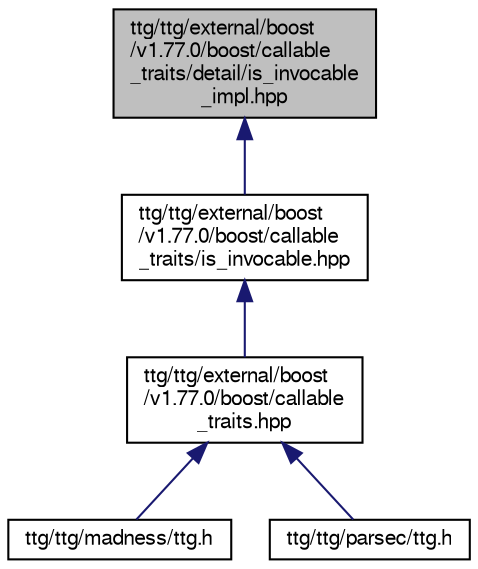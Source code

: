 digraph "ttg/ttg/external/boost/v1.77.0/boost/callable_traits/detail/is_invocable_impl.hpp"
{
 // LATEX_PDF_SIZE
  edge [fontname="FreeSans",fontsize="10",labelfontname="FreeSans",labelfontsize="10"];
  node [fontname="FreeSans",fontsize="10",shape=record];
  Node1 [label="ttg/ttg/external/boost\l/v1.77.0/boost/callable\l_traits/detail/is_invocable\l_impl.hpp",height=0.2,width=0.4,color="black", fillcolor="grey75", style="filled", fontcolor="black",tooltip=" "];
  Node1 -> Node2 [dir="back",color="midnightblue",fontsize="10",style="solid",fontname="FreeSans"];
  Node2 [label="ttg/ttg/external/boost\l/v1.77.0/boost/callable\l_traits/is_invocable.hpp",height=0.2,width=0.4,color="black", fillcolor="white", style="filled",URL="$is__invocable_8hpp_source.html",tooltip=" "];
  Node2 -> Node3 [dir="back",color="midnightblue",fontsize="10",style="solid",fontname="FreeSans"];
  Node3 [label="ttg/ttg/external/boost\l/v1.77.0/boost/callable\l_traits.hpp",height=0.2,width=0.4,color="black", fillcolor="white", style="filled",URL="$callable__traits_8hpp_source.html",tooltip=" "];
  Node3 -> Node4 [dir="back",color="midnightblue",fontsize="10",style="solid",fontname="FreeSans"];
  Node4 [label="ttg/ttg/madness/ttg.h",height=0.2,width=0.4,color="black", fillcolor="white", style="filled",URL="$ttg_2madness_2ttg_8h_source.html",tooltip=" "];
  Node3 -> Node5 [dir="back",color="midnightblue",fontsize="10",style="solid",fontname="FreeSans"];
  Node5 [label="ttg/ttg/parsec/ttg.h",height=0.2,width=0.4,color="black", fillcolor="white", style="filled",URL="$ttg_2parsec_2ttg_8h_source.html",tooltip=" "];
}
